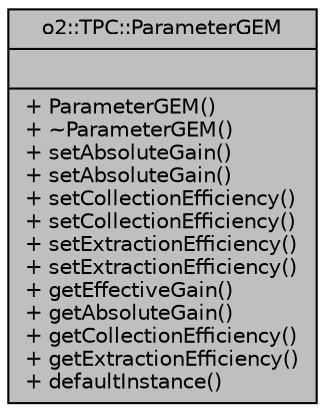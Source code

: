 digraph "o2::TPC::ParameterGEM"
{
 // INTERACTIVE_SVG=YES
  bgcolor="transparent";
  edge [fontname="Helvetica",fontsize="10",labelfontname="Helvetica",labelfontsize="10"];
  node [fontname="Helvetica",fontsize="10",shape=record];
  Node1 [label="{o2::TPC::ParameterGEM\n||+ ParameterGEM()\l+ ~ParameterGEM()\l+ setAbsoluteGain()\l+ setAbsoluteGain()\l+ setCollectionEfficiency()\l+ setCollectionEfficiency()\l+ setExtractionEfficiency()\l+ setExtractionEfficiency()\l+ getEffectiveGain()\l+ getAbsoluteGain()\l+ getCollectionEfficiency()\l+ getExtractionEfficiency()\l+ defaultInstance()\l}",height=0.2,width=0.4,color="black", fillcolor="grey75", style="filled" fontcolor="black"];
}
